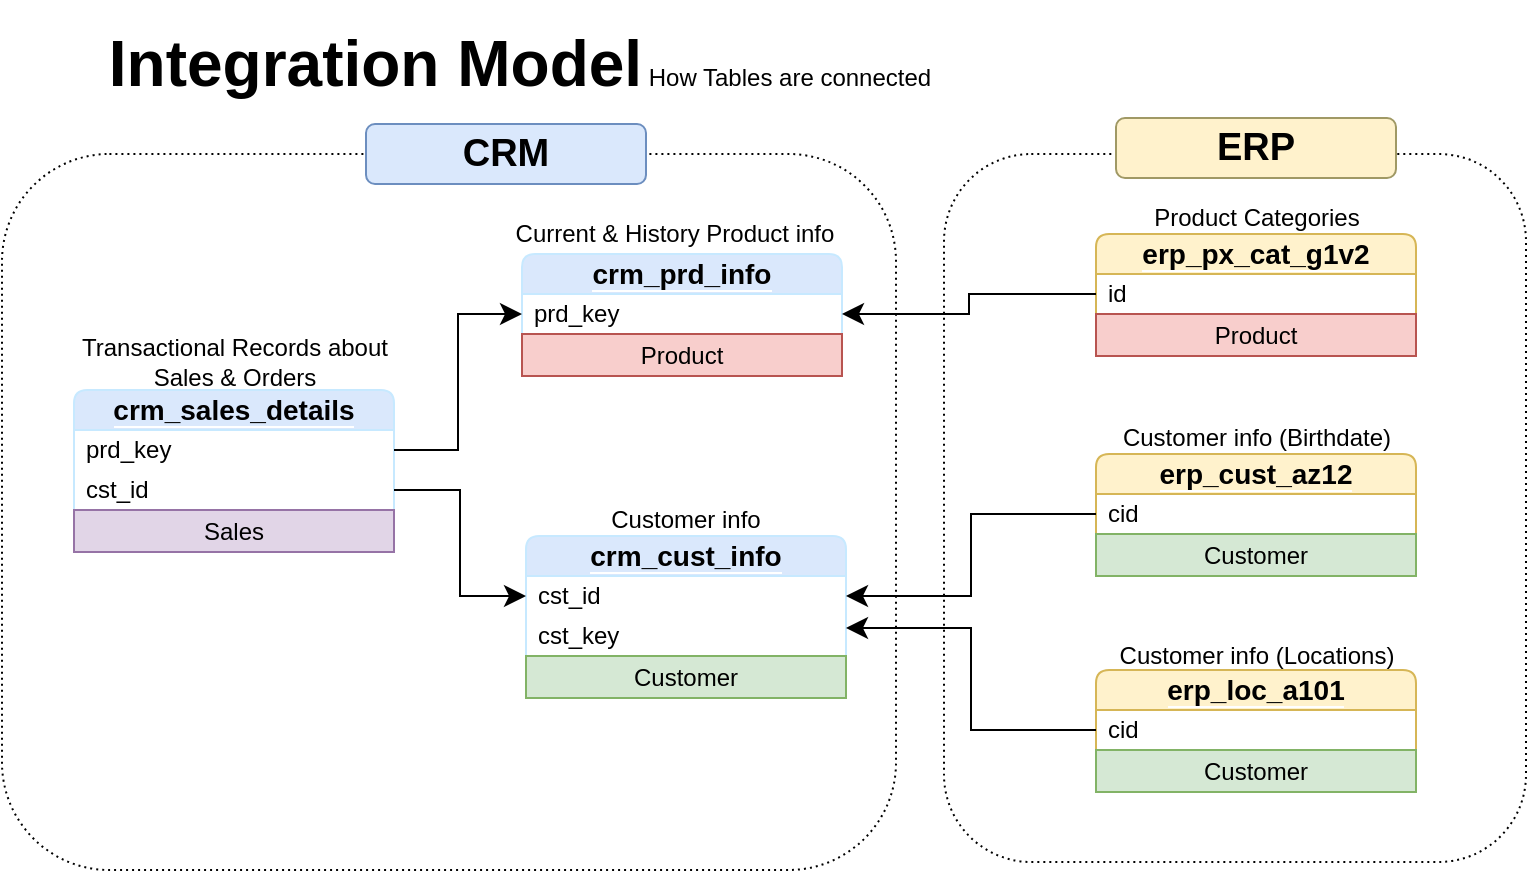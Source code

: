 <mxfile version="28.0.6">
  <diagram name="Page-1" id="rXZZZIACbgmzUM-M-vQp">
    <mxGraphModel dx="1426" dy="841" grid="0" gridSize="10" guides="1" tooltips="1" connect="1" arrows="1" fold="1" page="1" pageScale="1" pageWidth="1400" pageHeight="850" math="0" shadow="0">
      <root>
        <mxCell id="0" />
        <mxCell id="1" parent="0" />
        <mxCell id="Dp_7WOcxqssjCr4-4xel-1" value="" style="rounded=1;whiteSpace=wrap;html=1;fillColor=none;dashed=1;dashPattern=1 2;" parent="1" vertex="1">
          <mxGeometry x="57" y="180" width="447" height="358" as="geometry" />
        </mxCell>
        <mxCell id="Dp_7WOcxqssjCr4-4xel-2" value="&lt;b&gt;&lt;font style=&quot;font-size: 19px;&quot;&gt;CRM&lt;/font&gt;&lt;/b&gt;" style="rounded=1;whiteSpace=wrap;html=1;fillColor=#dae8fc;strokeColor=#6c8ebf;" parent="1" vertex="1">
          <mxGeometry x="239" y="165" width="140" height="30" as="geometry" />
        </mxCell>
        <mxCell id="Dp_7WOcxqssjCr4-4xel-3" value="&lt;span style=&quot;background-color: rgb(218, 232, 252);&quot;&gt;crm_sales_details&lt;/span&gt;" style="swimlane;fontStyle=1;childLayout=stackLayout;horizontal=1;startSize=20;horizontalStack=0;resizeParent=1;resizeParentMax=0;resizeLast=0;collapsible=1;marginBottom=0;whiteSpace=wrap;html=1;rounded=1;arcSize=11;fontSize=14;labelBackgroundColor=default;strokeColor=#C7E9FF;shadow=0;glass=0;fillColor=#dae8fc;fillStyle=auto;backgroundOutline=0;" parent="1" vertex="1">
          <mxGeometry x="93" y="298" width="160" height="81" as="geometry" />
        </mxCell>
        <mxCell id="Dp_7WOcxqssjCr4-4xel-4" value="prd_key" style="text;strokeColor=none;fillColor=none;align=left;verticalAlign=middle;spacingLeft=4;spacingRight=4;overflow=hidden;points=[[0,0.5],[1,0.5]];portConstraint=eastwest;rotatable=0;whiteSpace=wrap;html=1;strokeWidth=0;" parent="Dp_7WOcxqssjCr4-4xel-3" vertex="1">
          <mxGeometry y="20" width="160" height="20" as="geometry" />
        </mxCell>
        <mxCell id="Dp_7WOcxqssjCr4-4xel-5" value="cst_id" style="text;strokeColor=none;fillColor=none;align=left;verticalAlign=middle;spacingLeft=4;spacingRight=4;overflow=hidden;points=[[0,0.5],[1,0.5]];portConstraint=eastwest;rotatable=0;whiteSpace=wrap;html=1;" parent="Dp_7WOcxqssjCr4-4xel-3" vertex="1">
          <mxGeometry y="40" width="160" height="20" as="geometry" />
        </mxCell>
        <mxCell id="Nazr_5nxodMDITYjc9v_-8" value="Sales" style="rounded=0;whiteSpace=wrap;html=1;fillColor=#e1d5e7;strokeColor=#9673a6;" parent="Dp_7WOcxqssjCr4-4xel-3" vertex="1">
          <mxGeometry y="60" width="160" height="21" as="geometry" />
        </mxCell>
        <mxCell id="Dp_7WOcxqssjCr4-4xel-10" value="&lt;span style=&quot;background-color: rgb(218, 232, 252);&quot;&gt;crm_prd_info&lt;/span&gt;" style="swimlane;fontStyle=1;childLayout=stackLayout;horizontal=1;startSize=20;horizontalStack=0;resizeParent=1;resizeParentMax=0;resizeLast=0;collapsible=1;marginBottom=0;whiteSpace=wrap;html=1;rounded=1;arcSize=11;fontSize=14;labelBackgroundColor=default;strokeColor=#C7E9FF;shadow=0;glass=0;fillColor=#dae8fc;fillStyle=auto;backgroundOutline=0;" parent="1" vertex="1">
          <mxGeometry x="317" y="230" width="160" height="61" as="geometry" />
        </mxCell>
        <mxCell id="Dp_7WOcxqssjCr4-4xel-11" value="prd_key" style="text;strokeColor=none;fillColor=none;align=left;verticalAlign=middle;spacingLeft=4;spacingRight=4;overflow=hidden;points=[[0,0.5],[1,0.5]];portConstraint=eastwest;rotatable=0;whiteSpace=wrap;html=1;strokeWidth=0;" parent="Dp_7WOcxqssjCr4-4xel-10" vertex="1">
          <mxGeometry y="20" width="160" height="20" as="geometry" />
        </mxCell>
        <mxCell id="Nazr_5nxodMDITYjc9v_-1" value="Product" style="rounded=0;whiteSpace=wrap;html=1;fillColor=#f8cecc;strokeColor=#b85450;" parent="Dp_7WOcxqssjCr4-4xel-10" vertex="1">
          <mxGeometry y="40" width="160" height="21" as="geometry" />
        </mxCell>
        <mxCell id="Dp_7WOcxqssjCr4-4xel-13" value="&lt;span style=&quot;background-color: rgb(218, 232, 252);&quot;&gt;crm_cust_info&lt;/span&gt;" style="swimlane;fontStyle=1;childLayout=stackLayout;horizontal=1;startSize=20;horizontalStack=0;resizeParent=1;resizeParentMax=0;resizeLast=0;collapsible=1;marginBottom=0;whiteSpace=wrap;html=1;rounded=1;arcSize=11;fontSize=14;labelBackgroundColor=default;strokeColor=#C7E9FF;shadow=0;glass=0;fillColor=#dae8fc;fillStyle=auto;backgroundOutline=0;" parent="1" vertex="1">
          <mxGeometry x="319" y="371" width="160" height="81" as="geometry" />
        </mxCell>
        <mxCell id="Dp_7WOcxqssjCr4-4xel-14" value="cst_id" style="text;strokeColor=none;fillColor=none;align=left;verticalAlign=middle;spacingLeft=4;spacingRight=4;overflow=hidden;points=[[0,0.5],[1,0.5]];portConstraint=eastwest;rotatable=0;whiteSpace=wrap;html=1;strokeWidth=0;" parent="Dp_7WOcxqssjCr4-4xel-13" vertex="1">
          <mxGeometry y="20" width="160" height="20" as="geometry" />
        </mxCell>
        <mxCell id="Dp_7WOcxqssjCr4-4xel-15" value="cst_key" style="text;strokeColor=none;fillColor=none;align=left;verticalAlign=middle;spacingLeft=4;spacingRight=4;overflow=hidden;points=[[0,0.5],[1,0.5]];portConstraint=eastwest;rotatable=0;whiteSpace=wrap;html=1;" parent="Dp_7WOcxqssjCr4-4xel-13" vertex="1">
          <mxGeometry y="40" width="160" height="20" as="geometry" />
        </mxCell>
        <mxCell id="Nazr_5nxodMDITYjc9v_-5" value="Customer" style="rounded=0;whiteSpace=wrap;html=1;fillColor=#d5e8d4;strokeColor=#82b366;" parent="Dp_7WOcxqssjCr4-4xel-13" vertex="1">
          <mxGeometry y="60" width="160" height="21" as="geometry" />
        </mxCell>
        <mxCell id="Dp_7WOcxqssjCr4-4xel-39" value="" style="rounded=1;whiteSpace=wrap;html=1;fillColor=none;dashed=1;dashPattern=1 2;" parent="1" vertex="1">
          <mxGeometry x="528" y="180" width="291" height="354" as="geometry" />
        </mxCell>
        <mxCell id="Dp_7WOcxqssjCr4-4xel-40" value="&lt;b&gt;&lt;font style=&quot;font-size: 19px;&quot;&gt;ERP&lt;/font&gt;&lt;/b&gt;" style="rounded=1;whiteSpace=wrap;html=1;fillColor=#fff2cc;strokeColor=#A09965;" parent="1" vertex="1">
          <mxGeometry x="614" y="162" width="140" height="30" as="geometry" />
        </mxCell>
        <mxCell id="Dp_7WOcxqssjCr4-4xel-41" value="&lt;span style=&quot;background-color: rgb(255, 242, 204);&quot;&gt;erp_cust_az12&lt;/span&gt;" style="swimlane;fontStyle=1;childLayout=stackLayout;horizontal=1;startSize=20;horizontalStack=0;resizeParent=1;resizeParentMax=0;resizeLast=0;collapsible=1;marginBottom=0;whiteSpace=wrap;html=1;rounded=1;arcSize=11;fontSize=14;labelBackgroundColor=default;strokeColor=#d6b656;shadow=0;glass=0;fillColor=#fff2cc;fillStyle=auto;backgroundOutline=0;" parent="1" vertex="1">
          <mxGeometry x="604" y="330" width="160" height="61" as="geometry" />
        </mxCell>
        <mxCell id="Dp_7WOcxqssjCr4-4xel-43" value="cid" style="text;strokeColor=none;fillColor=none;align=left;verticalAlign=middle;spacingLeft=4;spacingRight=4;overflow=hidden;points=[[0,0.5],[1,0.5]];portConstraint=eastwest;rotatable=0;whiteSpace=wrap;html=1;" parent="Dp_7WOcxqssjCr4-4xel-41" vertex="1">
          <mxGeometry y="20" width="160" height="20" as="geometry" />
        </mxCell>
        <mxCell id="Nazr_5nxodMDITYjc9v_-6" value="Customer" style="rounded=0;whiteSpace=wrap;html=1;fillColor=#d5e8d4;strokeColor=#82b366;" parent="Dp_7WOcxqssjCr4-4xel-41" vertex="1">
          <mxGeometry y="40" width="160" height="21" as="geometry" />
        </mxCell>
        <mxCell id="Dp_7WOcxqssjCr4-4xel-44" value="&lt;span style=&quot;background-color: rgb(255, 242, 204);&quot;&gt;erp_px_cat_g1v2&lt;/span&gt;" style="swimlane;fontStyle=1;childLayout=stackLayout;horizontal=1;startSize=20;horizontalStack=0;resizeParent=1;resizeParentMax=0;resizeLast=0;collapsible=1;marginBottom=0;whiteSpace=wrap;html=1;rounded=1;arcSize=11;fontSize=14;labelBackgroundColor=default;strokeColor=#d6b656;shadow=0;glass=0;fillColor=#fff2cc;fillStyle=auto;backgroundOutline=0;" parent="1" vertex="1">
          <mxGeometry x="604" y="220" width="160" height="61" as="geometry" />
        </mxCell>
        <mxCell id="Dp_7WOcxqssjCr4-4xel-46" value="&lt;div&gt;&lt;span style=&quot;background-color: transparent; color: light-dark(rgb(0, 0, 0), rgb(255, 255, 255));&quot;&gt;id&lt;/span&gt;&lt;/div&gt;" style="text;strokeColor=none;fillColor=none;align=left;verticalAlign=middle;spacingLeft=4;spacingRight=4;overflow=hidden;points=[[0,0.5],[1,0.5]];portConstraint=eastwest;rotatable=0;whiteSpace=wrap;html=1;" parent="Dp_7WOcxqssjCr4-4xel-44" vertex="1">
          <mxGeometry y="20" width="160" height="20" as="geometry" />
        </mxCell>
        <mxCell id="Nazr_5nxodMDITYjc9v_-2" value="Product" style="rounded=0;whiteSpace=wrap;html=1;fillColor=#f8cecc;strokeColor=#b85450;" parent="Dp_7WOcxqssjCr4-4xel-44" vertex="1">
          <mxGeometry y="40" width="160" height="21" as="geometry" />
        </mxCell>
        <mxCell id="Dp_7WOcxqssjCr4-4xel-47" value="&lt;span style=&quot;background-color: rgb(255, 242, 204);&quot;&gt;erp_loc_a101&lt;/span&gt;" style="swimlane;fontStyle=1;childLayout=stackLayout;horizontal=1;startSize=20;horizontalStack=0;resizeParent=1;resizeParentMax=0;resizeLast=0;collapsible=1;marginBottom=0;whiteSpace=wrap;html=1;rounded=1;arcSize=11;fontSize=14;labelBackgroundColor=default;strokeColor=#D6B656;shadow=0;glass=0;fillColor=#fff2cc;fillStyle=auto;backgroundOutline=0;" parent="1" vertex="1">
          <mxGeometry x="604" y="438" width="160" height="61" as="geometry" />
        </mxCell>
        <mxCell id="Dp_7WOcxqssjCr4-4xel-49" value="c&lt;span style=&quot;background-color: transparent; color: light-dark(rgb(0, 0, 0), rgb(255, 255, 255));&quot;&gt;id&lt;/span&gt;" style="text;strokeColor=none;fillColor=none;align=left;verticalAlign=middle;spacingLeft=4;spacingRight=4;overflow=hidden;points=[[0,0.5],[1,0.5]];portConstraint=eastwest;rotatable=0;whiteSpace=wrap;html=1;" parent="Dp_7WOcxqssjCr4-4xel-47" vertex="1">
          <mxGeometry y="20" width="160" height="20" as="geometry" />
        </mxCell>
        <mxCell id="Nazr_5nxodMDITYjc9v_-7" value="Customer" style="rounded=0;whiteSpace=wrap;html=1;fillColor=#d5e8d4;strokeColor=#82b366;" parent="Dp_7WOcxqssjCr4-4xel-47" vertex="1">
          <mxGeometry y="40" width="160" height="21" as="geometry" />
        </mxCell>
        <mxCell id="Em34fGeTyZQRKbTaVNwf-1" value="" style="edgeStyle=elbowEdgeStyle;elbow=horizontal;endArrow=classic;html=1;curved=0;rounded=0;endSize=8;startSize=8;" parent="1" target="Dp_7WOcxqssjCr4-4xel-11" edge="1" source="Dp_7WOcxqssjCr4-4xel-4">
          <mxGeometry width="50" height="50" relative="1" as="geometry">
            <mxPoint x="285" y="308" as="sourcePoint" />
            <mxPoint x="724" y="401" as="targetPoint" />
          </mxGeometry>
        </mxCell>
        <mxCell id="Em34fGeTyZQRKbTaVNwf-2" value="" style="edgeStyle=elbowEdgeStyle;elbow=horizontal;endArrow=classic;html=1;curved=0;rounded=0;endSize=8;startSize=8;" parent="1" source="Dp_7WOcxqssjCr4-4xel-5" target="Dp_7WOcxqssjCr4-4xel-14" edge="1">
          <mxGeometry width="50" height="50" relative="1" as="geometry">
            <mxPoint x="674" y="451" as="sourcePoint" />
            <mxPoint x="724" y="401" as="targetPoint" />
          </mxGeometry>
        </mxCell>
        <mxCell id="Em34fGeTyZQRKbTaVNwf-3" value="" style="edgeStyle=elbowEdgeStyle;elbow=horizontal;endArrow=classic;html=1;curved=0;rounded=0;endSize=8;startSize=8;" parent="1" target="Dp_7WOcxqssjCr4-4xel-11" edge="1">
          <mxGeometry width="50" height="50" relative="1" as="geometry">
            <mxPoint x="604" y="250" as="sourcePoint" />
            <mxPoint x="724" y="401" as="targetPoint" />
          </mxGeometry>
        </mxCell>
        <mxCell id="Em34fGeTyZQRKbTaVNwf-4" value="" style="edgeStyle=elbowEdgeStyle;elbow=horizontal;endArrow=classic;html=1;curved=0;rounded=0;endSize=8;startSize=8;entryX=1;entryY=0.3;entryDx=0;entryDy=0;entryPerimeter=0;" parent="1" source="Dp_7WOcxqssjCr4-4xel-49" target="Dp_7WOcxqssjCr4-4xel-15" edge="1">
          <mxGeometry width="50" height="50" relative="1" as="geometry">
            <mxPoint x="608" y="429" as="sourcePoint" />
            <mxPoint x="489" y="379" as="targetPoint" />
          </mxGeometry>
        </mxCell>
        <mxCell id="Em34fGeTyZQRKbTaVNwf-5" value="&lt;font style=&quot;font-size: 32px;&quot;&gt;&lt;b style=&quot;&quot;&gt;Integration Model&lt;/b&gt;&lt;/font&gt; How Tables are connected" style="rounded=0;whiteSpace=wrap;html=1;strokeColor=none;fillColor=none;" parent="1" vertex="1">
          <mxGeometry x="58" y="103" width="516" height="64" as="geometry" />
        </mxCell>
        <mxCell id="Em34fGeTyZQRKbTaVNwf-6" value="" style="edgeStyle=elbowEdgeStyle;elbow=horizontal;endArrow=classic;html=1;curved=0;rounded=0;endSize=8;startSize=8;exitX=0;exitY=0.5;exitDx=0;exitDy=0;" parent="1" source="Dp_7WOcxqssjCr4-4xel-43" target="Dp_7WOcxqssjCr4-4xel-14" edge="1">
          <mxGeometry width="50" height="50" relative="1" as="geometry">
            <mxPoint x="674" y="412" as="sourcePoint" />
            <mxPoint x="724" y="362" as="targetPoint" />
          </mxGeometry>
        </mxCell>
        <mxCell id="Nazr_5nxodMDITYjc9v_-9" value="Transactional Records about Sales &amp;amp; Orders" style="rounded=0;whiteSpace=wrap;html=1;fillColor=none;strokeColor=none;" parent="1" vertex="1">
          <mxGeometry x="91.5" y="267" width="163" height="33" as="geometry" />
        </mxCell>
        <mxCell id="Nazr_5nxodMDITYjc9v_-10" value="Current &amp;amp; History Product info" style="rounded=0;whiteSpace=wrap;html=1;fillColor=none;strokeColor=none;" parent="1" vertex="1">
          <mxGeometry x="312" y="210" width="163" height="20" as="geometry" />
        </mxCell>
        <mxCell id="Nazr_5nxodMDITYjc9v_-11" value="Customer info" style="rounded=0;whiteSpace=wrap;html=1;fillColor=none;strokeColor=none;" parent="1" vertex="1">
          <mxGeometry x="319" y="356" width="160" height="14" as="geometry" />
        </mxCell>
        <mxCell id="Nazr_5nxodMDITYjc9v_-12" value="Product Categories" style="rounded=0;whiteSpace=wrap;html=1;fillColor=none;strokeColor=none;" parent="1" vertex="1">
          <mxGeometry x="602.5" y="202" width="163" height="20" as="geometry" />
        </mxCell>
        <mxCell id="Nazr_5nxodMDITYjc9v_-13" value="Customer info (Birthdate)" style="rounded=0;whiteSpace=wrap;html=1;fillColor=none;strokeColor=none;" parent="1" vertex="1">
          <mxGeometry x="602.5" y="312" width="163" height="20" as="geometry" />
        </mxCell>
        <mxCell id="Nazr_5nxodMDITYjc9v_-14" value="Customer info (Locations)" style="rounded=0;whiteSpace=wrap;html=1;fillColor=none;strokeColor=none;" parent="1" vertex="1">
          <mxGeometry x="602.5" y="421" width="163" height="20" as="geometry" />
        </mxCell>
      </root>
    </mxGraphModel>
  </diagram>
</mxfile>
